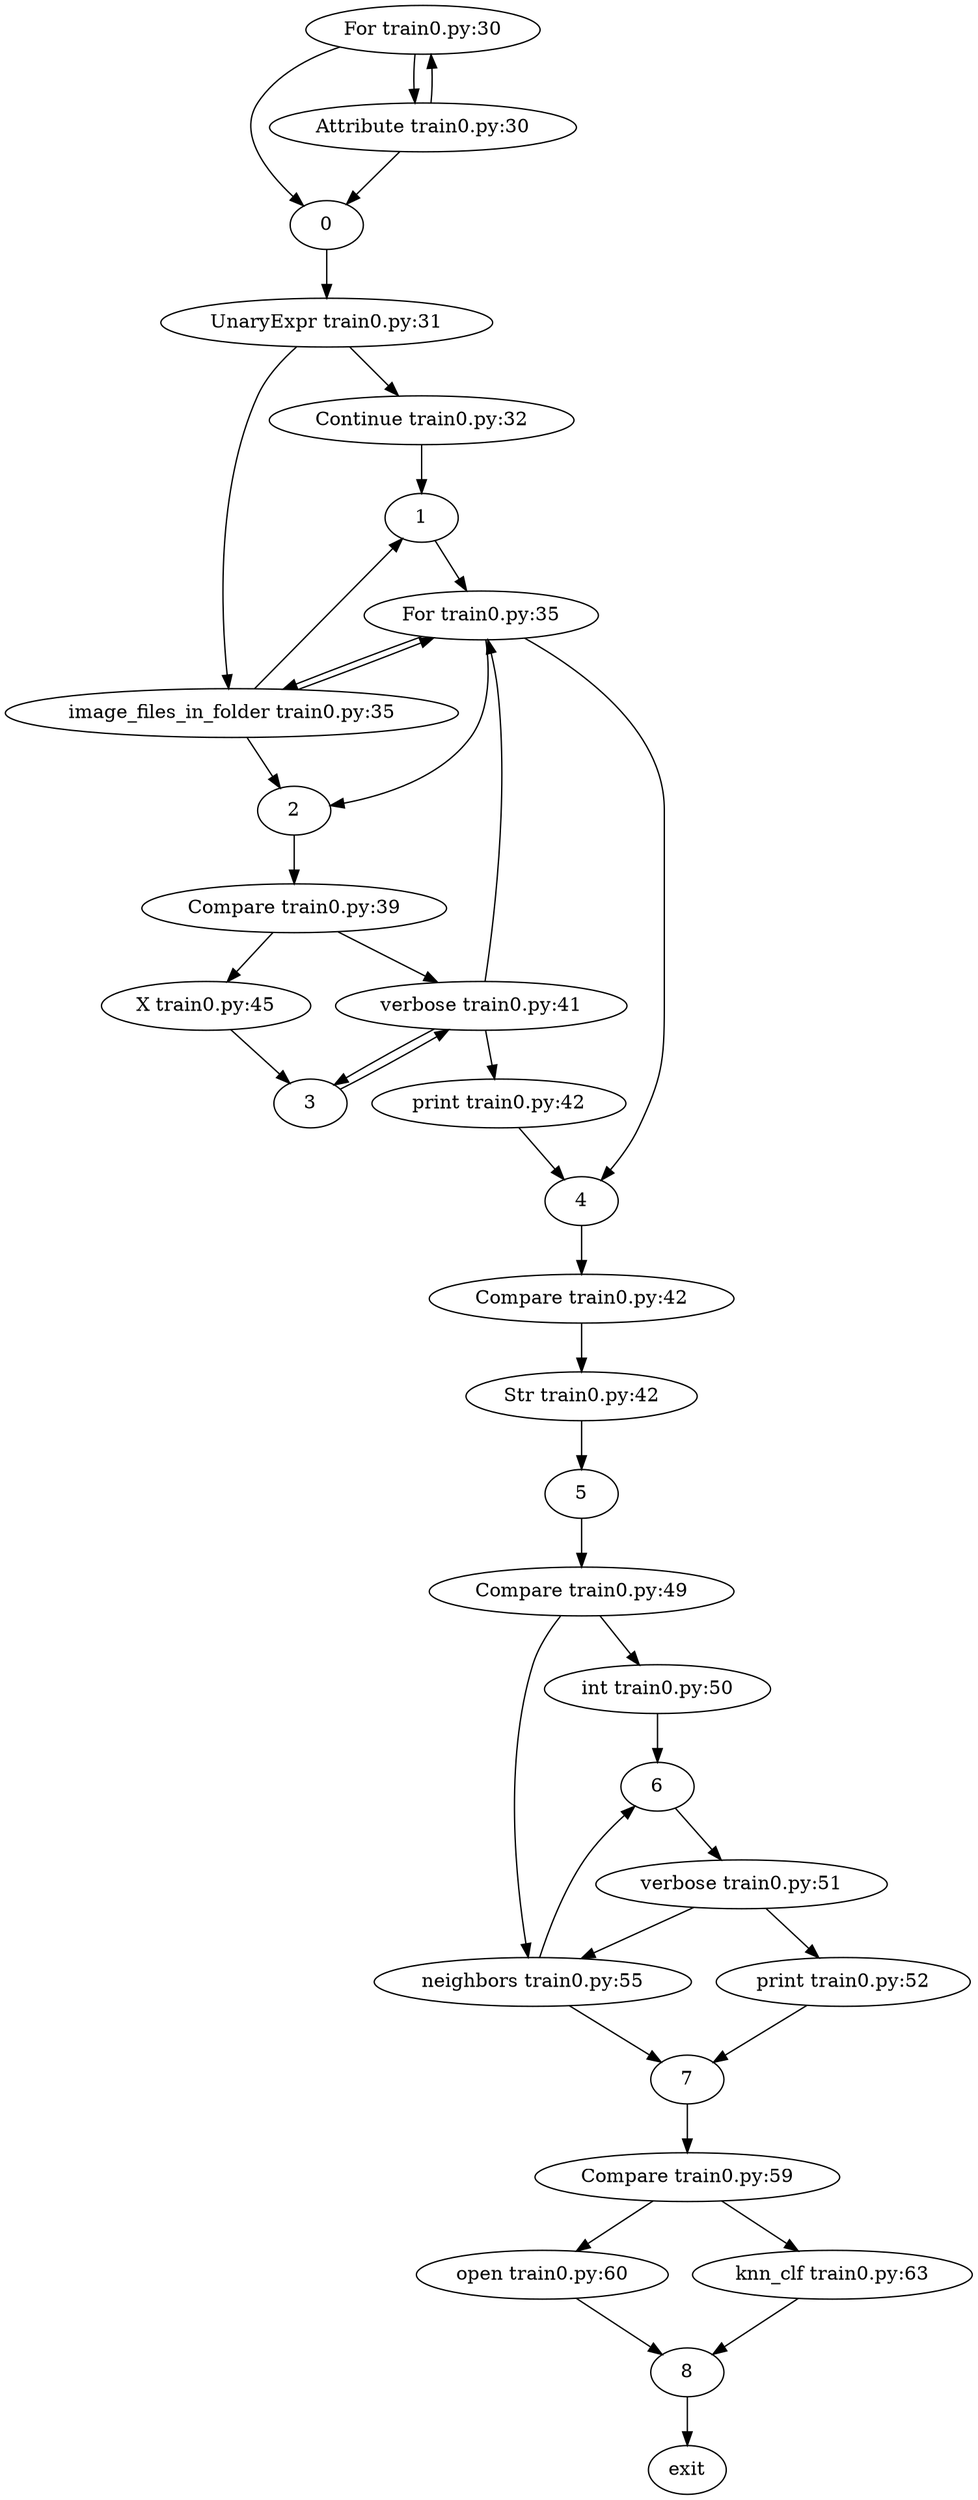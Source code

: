 strict digraph {"For train0.py:30" -> "Attribute train0.py:30"
-> "0"
"Attribute train0.py:30" -> "For train0.py:30"
-> "0"
->
"UnaryExpr train0.py:31" -> "Continue train0.py:32"
-> "1"
"UnaryExpr train0.py:31" -> "image_files_in_folder train0.py:35"
-> "1"
->
"For train0.py:35" -> "image_files_in_folder train0.py:35"
-> "2"
"image_files_in_folder train0.py:35" -> "For train0.py:35"
-> "2"
->
"Compare train0.py:39" -> "verbose train0.py:41"
-> "3"
"Compare train0.py:39" -> "X train0.py:45"
-> "3"
->
"verbose train0.py:41" -> "print train0.py:42"
-> "4"
"verbose train0.py:41" -> "For train0.py:35"
-> "4"
->
"Compare train0.py:42" -> "Str train0.py:42"
-> "5"
"Compare train0.py:42" -> "Str train0.py:42"
-> "5"
->
"Compare train0.py:49" -> "int train0.py:50"
-> "6"
"Compare train0.py:49" -> "neighbors train0.py:55"
-> "6"
->
"verbose train0.py:51" -> "print train0.py:52"
-> "7"
"verbose train0.py:51" -> "neighbors train0.py:55"
-> "7"
->
"Compare train0.py:59" -> "open train0.py:60"
-> "8"
"Compare train0.py:59" -> "knn_clf train0.py:63"
-> "8"
->
exit
}